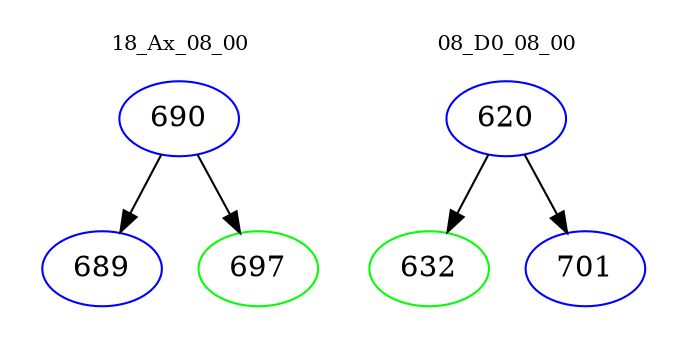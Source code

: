digraph{
subgraph cluster_0 {
color = white
label = "18_Ax_08_00";
fontsize=10;
T0_690 [label="690", color="blue"]
T0_690 -> T0_689 [color="black"]
T0_689 [label="689", color="blue"]
T0_690 -> T0_697 [color="black"]
T0_697 [label="697", color="green"]
}
subgraph cluster_1 {
color = white
label = "08_D0_08_00";
fontsize=10;
T1_620 [label="620", color="blue"]
T1_620 -> T1_632 [color="black"]
T1_632 [label="632", color="green"]
T1_620 -> T1_701 [color="black"]
T1_701 [label="701", color="blue"]
}
}
